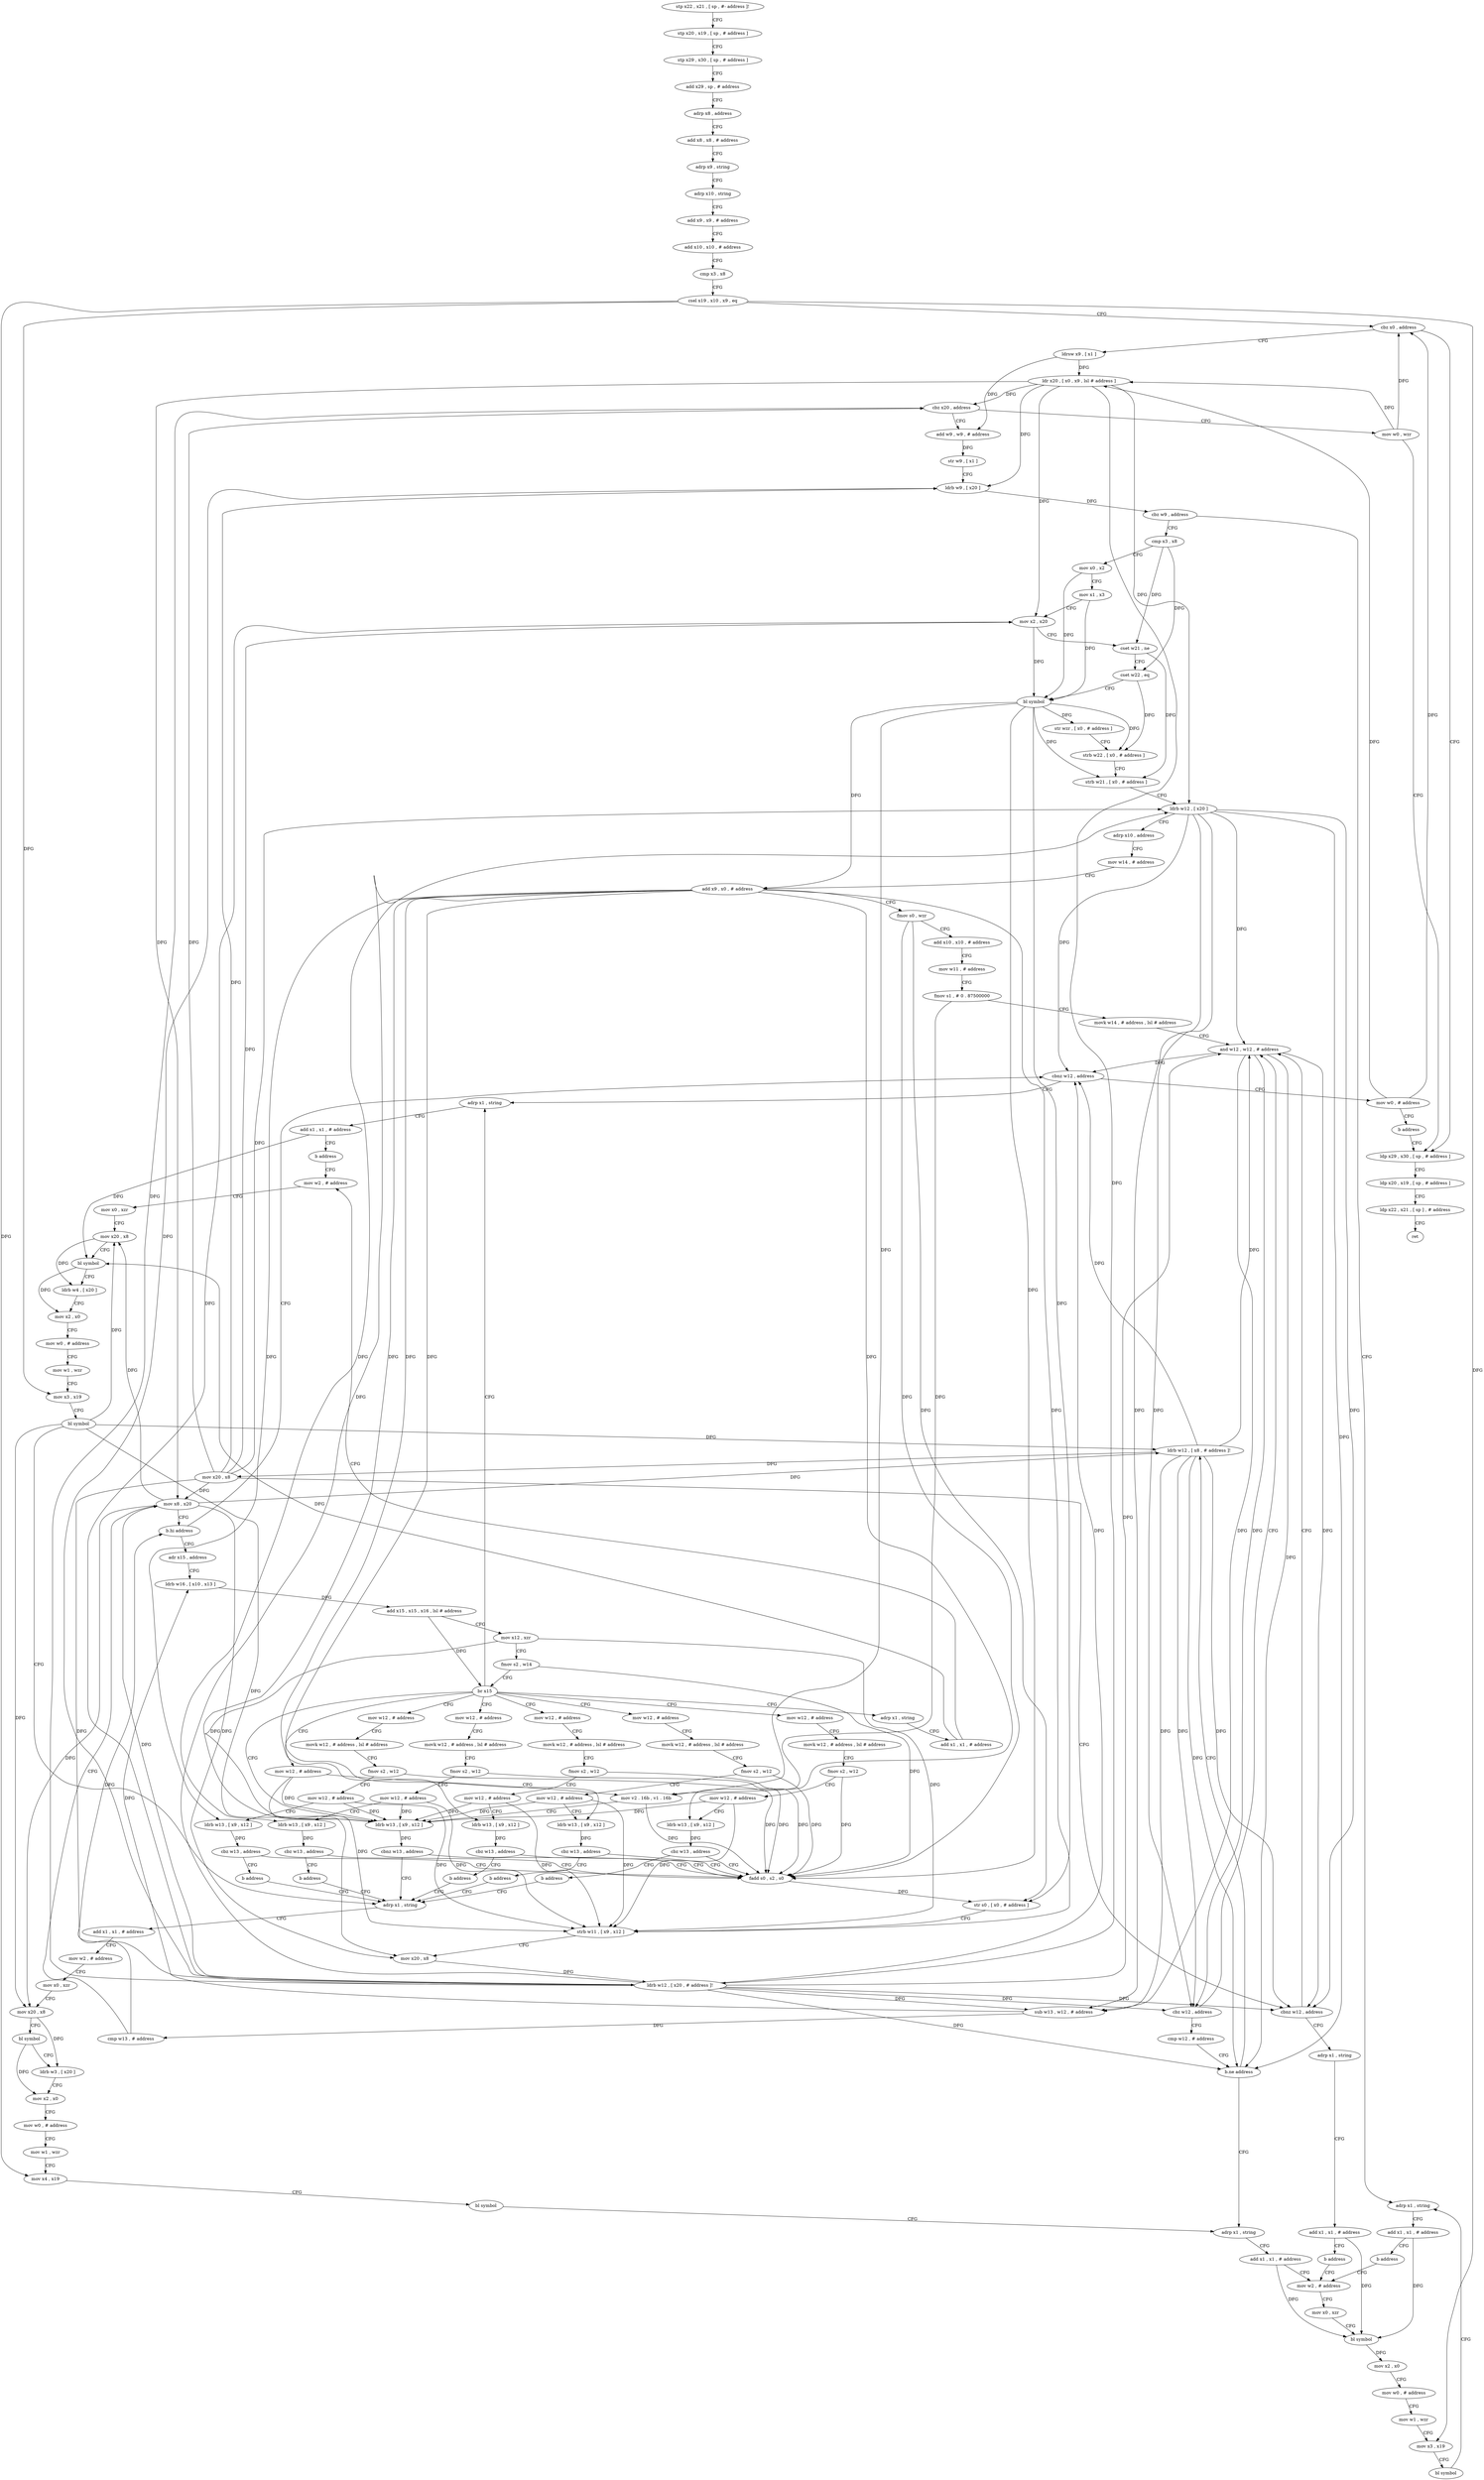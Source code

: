 digraph "func" {
"4257684" [label = "stp x22 , x21 , [ sp , #- address ]!" ]
"4257688" [label = "stp x20 , x19 , [ sp , # address ]" ]
"4257692" [label = "stp x29 , x30 , [ sp , # address ]" ]
"4257696" [label = "add x29 , sp , # address" ]
"4257700" [label = "adrp x8 , address" ]
"4257704" [label = "add x8 , x8 , # address" ]
"4257708" [label = "adrp x9 , string" ]
"4257712" [label = "adrp x10 , string" ]
"4257716" [label = "add x9 , x9 , # address" ]
"4257720" [label = "add x10 , x10 , # address" ]
"4257724" [label = "cmp x3 , x8" ]
"4257728" [label = "csel x19 , x10 , x9 , eq" ]
"4257732" [label = "cbz x0 , address" ]
"4258112" [label = "ldp x29 , x30 , [ sp , # address ]" ]
"4257736" [label = "ldrsw x9 , [ x1 ]" ]
"4258116" [label = "ldp x20 , x19 , [ sp , # address ]" ]
"4258120" [label = "ldp x22 , x21 , [ sp ] , # address" ]
"4258124" [label = "ret" ]
"4257740" [label = "ldr x20 , [ x0 , x9 , lsl # address ]" ]
"4257744" [label = "cbz x20 , address" ]
"4258108" [label = "mov w0 , wzr" ]
"4257748" [label = "add w9 , w9 , # address" ]
"4257752" [label = "str w9 , [ x1 ]" ]
"4257756" [label = "ldrb w9 , [ x20 ]" ]
"4257760" [label = "cbz w9 , address" ]
"4258276" [label = "adrp x1 , string" ]
"4257764" [label = "cmp x3 , x8" ]
"4258280" [label = "add x1 , x1 , # address" ]
"4258284" [label = "b address" ]
"4258244" [label = "mov w2 , # address" ]
"4257768" [label = "mov x0 , x2" ]
"4257772" [label = "mov x1 , x3" ]
"4257776" [label = "mov x2 , x20" ]
"4257780" [label = "cset w21 , ne" ]
"4257784" [label = "cset w22 , eq" ]
"4257788" [label = "bl symbol" ]
"4257792" [label = "str wzr , [ x0 , # address ]" ]
"4257796" [label = "strb w22 , [ x0 , # address ]" ]
"4257800" [label = "strb w21 , [ x0 , # address ]" ]
"4257804" [label = "ldrb w12 , [ x20 ]" ]
"4257808" [label = "adrp x10 , address" ]
"4257812" [label = "mov w14 , # address" ]
"4257816" [label = "add x9 , x0 , # address" ]
"4257820" [label = "fmov s0 , wzr" ]
"4257824" [label = "add x10 , x10 , # address" ]
"4257828" [label = "mov w11 , # address" ]
"4257832" [label = "fmov s1 , # 0 . 87500000" ]
"4257836" [label = "movk w14 , # address , lsl # address" ]
"4257840" [label = "and w12 , w12 , # address" ]
"4258248" [label = "mov x0 , xzr" ]
"4258252" [label = "bl symbol" ]
"4258256" [label = "mov x2 , x0" ]
"4258260" [label = "mov w0 , # address" ]
"4258264" [label = "mov w1 , wzr" ]
"4258268" [label = "mov x3 , x19" ]
"4258272" [label = "bl symbol" ]
"4258096" [label = "cbnz w12 , address" ]
"4258128" [label = "adrp x1 , string" ]
"4258100" [label = "mov w0 , # address" ]
"4257860" [label = "adr x15 , address" ]
"4257864" [label = "ldrb w16 , [ x10 , x13 ]" ]
"4257868" [label = "add x15 , x15 , x16 , lsl # address" ]
"4257872" [label = "mov x12 , xzr" ]
"4257876" [label = "fmov s2 , w14" ]
"4257880" [label = "br x15" ]
"4257884" [label = "mov w12 , # address" ]
"4257912" [label = "mov w12 , # address" ]
"4257940" [label = "mov w12 , # address" ]
"4257968" [label = "mov w12 , # address" ]
"4257996" [label = "mov w12 , # address" ]
"4258024" [label = "mov w12 , # address" ]
"4258032" [label = "ldrb w13 , [ x9 , x12 ]" ]
"4258140" [label = "adrp x1 , string" ]
"4258132" [label = "add x1 , x1 , # address" ]
"4258136" [label = "b address" ]
"4258148" [label = "mov w2 , # address" ]
"4258104" [label = "b address" ]
"4257888" [label = "movk w12 , # address , lsl # address" ]
"4257892" [label = "fmov s2 , w12" ]
"4257896" [label = "mov w12 , # address" ]
"4257900" [label = "ldrb w13 , [ x9 , x12 ]" ]
"4257904" [label = "cbz w13 , address" ]
"4258040" [label = "fadd s0 , s2 , s0" ]
"4257908" [label = "b address" ]
"4257916" [label = "movk w12 , # address , lsl # address" ]
"4257920" [label = "fmov s2 , w12" ]
"4257924" [label = "mov w12 , # address" ]
"4257928" [label = "ldrb w13 , [ x9 , x12 ]" ]
"4257932" [label = "cbz w13 , address" ]
"4257936" [label = "b address" ]
"4257944" [label = "movk w12 , # address , lsl # address" ]
"4257948" [label = "fmov s2 , w12" ]
"4257952" [label = "mov w12 , # address" ]
"4257956" [label = "ldrb w13 , [ x9 , x12 ]" ]
"4257960" [label = "cbz w13 , address" ]
"4257964" [label = "b address" ]
"4257972" [label = "movk w12 , # address , lsl # address" ]
"4257976" [label = "fmov s2 , w12" ]
"4257980" [label = "mov w12 , # address" ]
"4257984" [label = "ldrb w13 , [ x9 , x12 ]" ]
"4257988" [label = "cbz w13 , address" ]
"4257992" [label = "b address" ]
"4258000" [label = "movk w12 , # address , lsl # address" ]
"4258004" [label = "fmov s2 , w12" ]
"4258008" [label = "mov w12 , # address" ]
"4258012" [label = "ldrb w13 , [ x9 , x12 ]" ]
"4258016" [label = "cbz w13 , address" ]
"4258020" [label = "b address" ]
"4258028" [label = "mov v2 . 16b , v1 . 16b" ]
"4258036" [label = "cbnz w13 , address" ]
"4258188" [label = "adrp x1 , string" ]
"4258144" [label = "add x1 , x1 , # address" ]
"4258152" [label = "mov x0 , xzr" ]
"4258156" [label = "mov x20 , x8" ]
"4258160" [label = "bl symbol" ]
"4258164" [label = "ldrb w4 , [ x20 ]" ]
"4258168" [label = "mov x2 , x0" ]
"4258172" [label = "mov w0 , # address" ]
"4258176" [label = "mov w1 , wzr" ]
"4258180" [label = "mov x3 , x19" ]
"4258184" [label = "bl symbol" ]
"4258044" [label = "str s0 , [ x0 , # address ]" ]
"4258048" [label = "strb w11 , [ x9 , x12 ]" ]
"4258052" [label = "mov x20 , x8" ]
"4258056" [label = "ldrb w12 , [ x20 , # address ]!" ]
"4258060" [label = "cbz w12 , address" ]
"4258064" [label = "cmp w12 , # address" ]
"4258192" [label = "add x1 , x1 , # address" ]
"4258196" [label = "mov w2 , # address" ]
"4258200" [label = "mov x0 , xzr" ]
"4258204" [label = "mov x20 , x8" ]
"4258208" [label = "bl symbol" ]
"4258212" [label = "ldrb w3 , [ x20 ]" ]
"4258216" [label = "mov x2 , x0" ]
"4258220" [label = "mov w0 , # address" ]
"4258224" [label = "mov w1 , wzr" ]
"4258228" [label = "mov x4 , x19" ]
"4258232" [label = "bl symbol" ]
"4258236" [label = "adrp x1 , string" ]
"4257844" [label = "sub w13 , w12 , # address" ]
"4257848" [label = "cmp w13 , # address" ]
"4257852" [label = "mov x8 , x20" ]
"4257856" [label = "b.hi address" ]
"4258068" [label = "b.ne address" ]
"4258072" [label = "ldrb w12 , [ x8 , # address ]!" ]
"4258240" [label = "add x1 , x1 , # address" ]
"4258076" [label = "mov x20 , x8" ]
"4258080" [label = "cbnz w12 , address" ]
"4258084" [label = "adrp x1 , string" ]
"4258088" [label = "add x1 , x1 , # address" ]
"4258092" [label = "b address" ]
"4257684" -> "4257688" [ label = "CFG" ]
"4257688" -> "4257692" [ label = "CFG" ]
"4257692" -> "4257696" [ label = "CFG" ]
"4257696" -> "4257700" [ label = "CFG" ]
"4257700" -> "4257704" [ label = "CFG" ]
"4257704" -> "4257708" [ label = "CFG" ]
"4257708" -> "4257712" [ label = "CFG" ]
"4257712" -> "4257716" [ label = "CFG" ]
"4257716" -> "4257720" [ label = "CFG" ]
"4257720" -> "4257724" [ label = "CFG" ]
"4257724" -> "4257728" [ label = "CFG" ]
"4257728" -> "4257732" [ label = "CFG" ]
"4257728" -> "4258268" [ label = "DFG" ]
"4257728" -> "4258180" [ label = "DFG" ]
"4257728" -> "4258228" [ label = "DFG" ]
"4257732" -> "4258112" [ label = "CFG" ]
"4257732" -> "4257736" [ label = "CFG" ]
"4258112" -> "4258116" [ label = "CFG" ]
"4257736" -> "4257740" [ label = "DFG" ]
"4257736" -> "4257748" [ label = "DFG" ]
"4258116" -> "4258120" [ label = "CFG" ]
"4258120" -> "4258124" [ label = "CFG" ]
"4257740" -> "4257744" [ label = "DFG" ]
"4257740" -> "4257756" [ label = "DFG" ]
"4257740" -> "4257776" [ label = "DFG" ]
"4257740" -> "4257804" [ label = "DFG" ]
"4257740" -> "4257852" [ label = "DFG" ]
"4257740" -> "4258056" [ label = "DFG" ]
"4257744" -> "4258108" [ label = "CFG" ]
"4257744" -> "4257748" [ label = "CFG" ]
"4258108" -> "4258112" [ label = "CFG" ]
"4258108" -> "4257732" [ label = "DFG" ]
"4258108" -> "4257740" [ label = "DFG" ]
"4257748" -> "4257752" [ label = "DFG" ]
"4257752" -> "4257756" [ label = "CFG" ]
"4257756" -> "4257760" [ label = "DFG" ]
"4257760" -> "4258276" [ label = "CFG" ]
"4257760" -> "4257764" [ label = "CFG" ]
"4258276" -> "4258280" [ label = "CFG" ]
"4257764" -> "4257768" [ label = "CFG" ]
"4257764" -> "4257780" [ label = "DFG" ]
"4257764" -> "4257784" [ label = "DFG" ]
"4258280" -> "4258284" [ label = "CFG" ]
"4258280" -> "4258252" [ label = "DFG" ]
"4258284" -> "4258244" [ label = "CFG" ]
"4258244" -> "4258248" [ label = "CFG" ]
"4257768" -> "4257772" [ label = "CFG" ]
"4257768" -> "4257788" [ label = "DFG" ]
"4257772" -> "4257776" [ label = "CFG" ]
"4257772" -> "4257788" [ label = "DFG" ]
"4257776" -> "4257780" [ label = "CFG" ]
"4257776" -> "4257788" [ label = "DFG" ]
"4257780" -> "4257784" [ label = "CFG" ]
"4257780" -> "4257800" [ label = "DFG" ]
"4257784" -> "4257788" [ label = "CFG" ]
"4257784" -> "4257796" [ label = "DFG" ]
"4257788" -> "4257792" [ label = "DFG" ]
"4257788" -> "4257796" [ label = "DFG" ]
"4257788" -> "4257800" [ label = "DFG" ]
"4257788" -> "4257816" [ label = "DFG" ]
"4257788" -> "4258044" [ label = "DFG" ]
"4257788" -> "4258040" [ label = "DFG" ]
"4257788" -> "4258028" [ label = "DFG" ]
"4257792" -> "4257796" [ label = "CFG" ]
"4257796" -> "4257800" [ label = "CFG" ]
"4257800" -> "4257804" [ label = "CFG" ]
"4257804" -> "4257808" [ label = "CFG" ]
"4257804" -> "4257840" [ label = "DFG" ]
"4257804" -> "4257844" [ label = "DFG" ]
"4257804" -> "4258096" [ label = "DFG" ]
"4257804" -> "4258060" [ label = "DFG" ]
"4257804" -> "4258068" [ label = "DFG" ]
"4257804" -> "4258080" [ label = "DFG" ]
"4257808" -> "4257812" [ label = "CFG" ]
"4257812" -> "4257816" [ label = "CFG" ]
"4257816" -> "4257820" [ label = "CFG" ]
"4257816" -> "4257900" [ label = "DFG" ]
"4257816" -> "4257928" [ label = "DFG" ]
"4257816" -> "4257956" [ label = "DFG" ]
"4257816" -> "4257984" [ label = "DFG" ]
"4257816" -> "4258012" [ label = "DFG" ]
"4257816" -> "4258032" [ label = "DFG" ]
"4257816" -> "4258048" [ label = "DFG" ]
"4257820" -> "4257824" [ label = "CFG" ]
"4257820" -> "4258040" [ label = "DFG" ]
"4257820" -> "4258044" [ label = "DFG" ]
"4257824" -> "4257828" [ label = "CFG" ]
"4257828" -> "4257832" [ label = "CFG" ]
"4257832" -> "4257836" [ label = "CFG" ]
"4257832" -> "4258028" [ label = "DFG" ]
"4257836" -> "4257840" [ label = "CFG" ]
"4257840" -> "4257844" [ label = "DFG" ]
"4257840" -> "4258096" [ label = "DFG" ]
"4257840" -> "4258060" [ label = "DFG" ]
"4257840" -> "4258068" [ label = "DFG" ]
"4257840" -> "4258080" [ label = "DFG" ]
"4258248" -> "4258252" [ label = "CFG" ]
"4258252" -> "4258256" [ label = "DFG" ]
"4258256" -> "4258260" [ label = "CFG" ]
"4258260" -> "4258264" [ label = "CFG" ]
"4258264" -> "4258268" [ label = "CFG" ]
"4258268" -> "4258272" [ label = "CFG" ]
"4258272" -> "4258276" [ label = "CFG" ]
"4258096" -> "4258128" [ label = "CFG" ]
"4258096" -> "4258100" [ label = "CFG" ]
"4258128" -> "4258132" [ label = "CFG" ]
"4258100" -> "4258104" [ label = "CFG" ]
"4258100" -> "4257732" [ label = "DFG" ]
"4258100" -> "4257740" [ label = "DFG" ]
"4257860" -> "4257864" [ label = "CFG" ]
"4257864" -> "4257868" [ label = "DFG" ]
"4257868" -> "4257872" [ label = "CFG" ]
"4257868" -> "4257880" [ label = "DFG" ]
"4257872" -> "4257876" [ label = "CFG" ]
"4257872" -> "4258032" [ label = "DFG" ]
"4257872" -> "4258048" [ label = "DFG" ]
"4257876" -> "4257880" [ label = "CFG" ]
"4257876" -> "4258040" [ label = "DFG" ]
"4257880" -> "4257884" [ label = "CFG" ]
"4257880" -> "4257912" [ label = "CFG" ]
"4257880" -> "4257940" [ label = "CFG" ]
"4257880" -> "4257968" [ label = "CFG" ]
"4257880" -> "4257996" [ label = "CFG" ]
"4257880" -> "4258024" [ label = "CFG" ]
"4257880" -> "4258032" [ label = "CFG" ]
"4257880" -> "4258128" [ label = "CFG" ]
"4257880" -> "4258140" [ label = "CFG" ]
"4257884" -> "4257888" [ label = "CFG" ]
"4257912" -> "4257916" [ label = "CFG" ]
"4257940" -> "4257944" [ label = "CFG" ]
"4257968" -> "4257972" [ label = "CFG" ]
"4257996" -> "4258000" [ label = "CFG" ]
"4258024" -> "4258028" [ label = "CFG" ]
"4258024" -> "4258032" [ label = "DFG" ]
"4258024" -> "4258048" [ label = "DFG" ]
"4258032" -> "4258036" [ label = "DFG" ]
"4258140" -> "4258144" [ label = "CFG" ]
"4258132" -> "4258136" [ label = "CFG" ]
"4258132" -> "4258160" [ label = "DFG" ]
"4258136" -> "4258148" [ label = "CFG" ]
"4258148" -> "4258152" [ label = "CFG" ]
"4258104" -> "4258112" [ label = "CFG" ]
"4257888" -> "4257892" [ label = "CFG" ]
"4257892" -> "4257896" [ label = "CFG" ]
"4257892" -> "4258040" [ label = "DFG" ]
"4257896" -> "4257900" [ label = "CFG" ]
"4257896" -> "4258032" [ label = "DFG" ]
"4257896" -> "4258048" [ label = "DFG" ]
"4257900" -> "4257904" [ label = "DFG" ]
"4257904" -> "4258040" [ label = "CFG" ]
"4257904" -> "4257908" [ label = "CFG" ]
"4258040" -> "4258044" [ label = "DFG" ]
"4257908" -> "4258188" [ label = "CFG" ]
"4257916" -> "4257920" [ label = "CFG" ]
"4257920" -> "4257924" [ label = "CFG" ]
"4257920" -> "4258040" [ label = "DFG" ]
"4257924" -> "4257928" [ label = "CFG" ]
"4257924" -> "4258032" [ label = "DFG" ]
"4257924" -> "4258048" [ label = "DFG" ]
"4257928" -> "4257932" [ label = "DFG" ]
"4257932" -> "4258040" [ label = "CFG" ]
"4257932" -> "4257936" [ label = "CFG" ]
"4257936" -> "4258188" [ label = "CFG" ]
"4257944" -> "4257948" [ label = "CFG" ]
"4257948" -> "4257952" [ label = "CFG" ]
"4257948" -> "4258040" [ label = "DFG" ]
"4257952" -> "4257956" [ label = "CFG" ]
"4257952" -> "4258032" [ label = "DFG" ]
"4257952" -> "4258048" [ label = "DFG" ]
"4257956" -> "4257960" [ label = "DFG" ]
"4257960" -> "4258040" [ label = "CFG" ]
"4257960" -> "4257964" [ label = "CFG" ]
"4257964" -> "4258188" [ label = "CFG" ]
"4257972" -> "4257976" [ label = "CFG" ]
"4257976" -> "4257980" [ label = "CFG" ]
"4257976" -> "4258040" [ label = "DFG" ]
"4257980" -> "4257984" [ label = "CFG" ]
"4257980" -> "4258032" [ label = "DFG" ]
"4257980" -> "4258048" [ label = "DFG" ]
"4257984" -> "4257988" [ label = "DFG" ]
"4257988" -> "4258040" [ label = "CFG" ]
"4257988" -> "4257992" [ label = "CFG" ]
"4257992" -> "4258188" [ label = "CFG" ]
"4258000" -> "4258004" [ label = "CFG" ]
"4258004" -> "4258008" [ label = "CFG" ]
"4258004" -> "4258040" [ label = "DFG" ]
"4258008" -> "4258012" [ label = "CFG" ]
"4258008" -> "4258032" [ label = "DFG" ]
"4258008" -> "4258048" [ label = "DFG" ]
"4258012" -> "4258016" [ label = "DFG" ]
"4258016" -> "4258040" [ label = "CFG" ]
"4258016" -> "4258020" [ label = "CFG" ]
"4258020" -> "4258188" [ label = "CFG" ]
"4258028" -> "4258032" [ label = "CFG" ]
"4258028" -> "4258040" [ label = "DFG" ]
"4258036" -> "4258188" [ label = "CFG" ]
"4258036" -> "4258040" [ label = "CFG" ]
"4258188" -> "4258192" [ label = "CFG" ]
"4258144" -> "4258148" [ label = "CFG" ]
"4258144" -> "4258160" [ label = "DFG" ]
"4258152" -> "4258156" [ label = "CFG" ]
"4258156" -> "4258160" [ label = "CFG" ]
"4258156" -> "4258164" [ label = "DFG" ]
"4258160" -> "4258164" [ label = "CFG" ]
"4258160" -> "4258168" [ label = "DFG" ]
"4258164" -> "4258168" [ label = "CFG" ]
"4258168" -> "4258172" [ label = "CFG" ]
"4258172" -> "4258176" [ label = "CFG" ]
"4258176" -> "4258180" [ label = "CFG" ]
"4258180" -> "4258184" [ label = "CFG" ]
"4258184" -> "4258188" [ label = "CFG" ]
"4258184" -> "4258156" [ label = "DFG" ]
"4258184" -> "4258052" [ label = "DFG" ]
"4258184" -> "4258204" [ label = "DFG" ]
"4258184" -> "4258072" [ label = "DFG" ]
"4258044" -> "4258048" [ label = "CFG" ]
"4258048" -> "4258052" [ label = "CFG" ]
"4258052" -> "4258056" [ label = "DFG" ]
"4258056" -> "4258060" [ label = "DFG" ]
"4258056" -> "4257744" [ label = "DFG" ]
"4258056" -> "4257756" [ label = "DFG" ]
"4258056" -> "4257776" [ label = "DFG" ]
"4258056" -> "4257804" [ label = "DFG" ]
"4258056" -> "4257840" [ label = "DFG" ]
"4258056" -> "4257844" [ label = "DFG" ]
"4258056" -> "4257852" [ label = "DFG" ]
"4258056" -> "4258096" [ label = "DFG" ]
"4258056" -> "4258068" [ label = "DFG" ]
"4258056" -> "4258080" [ label = "DFG" ]
"4258060" -> "4257840" [ label = "CFG" ]
"4258060" -> "4258064" [ label = "CFG" ]
"4258064" -> "4258068" [ label = "CFG" ]
"4258192" -> "4258196" [ label = "CFG" ]
"4258196" -> "4258200" [ label = "CFG" ]
"4258200" -> "4258204" [ label = "CFG" ]
"4258204" -> "4258208" [ label = "CFG" ]
"4258204" -> "4258212" [ label = "DFG" ]
"4258208" -> "4258212" [ label = "CFG" ]
"4258208" -> "4258216" [ label = "DFG" ]
"4258212" -> "4258216" [ label = "CFG" ]
"4258216" -> "4258220" [ label = "CFG" ]
"4258220" -> "4258224" [ label = "CFG" ]
"4258224" -> "4258228" [ label = "CFG" ]
"4258228" -> "4258232" [ label = "CFG" ]
"4258232" -> "4258236" [ label = "CFG" ]
"4258236" -> "4258240" [ label = "CFG" ]
"4257844" -> "4257848" [ label = "DFG" ]
"4257844" -> "4257864" [ label = "DFG" ]
"4257848" -> "4257852" [ label = "CFG" ]
"4257848" -> "4257856" [ label = "DFG" ]
"4257852" -> "4257856" [ label = "CFG" ]
"4257852" -> "4258156" [ label = "DFG" ]
"4257852" -> "4258052" [ label = "DFG" ]
"4257852" -> "4258204" [ label = "DFG" ]
"4257852" -> "4258072" [ label = "DFG" ]
"4257856" -> "4258096" [ label = "CFG" ]
"4257856" -> "4257860" [ label = "CFG" ]
"4258068" -> "4258236" [ label = "CFG" ]
"4258068" -> "4258072" [ label = "CFG" ]
"4258072" -> "4258076" [ label = "DFG" ]
"4258072" -> "4257840" [ label = "DFG" ]
"4258072" -> "4257844" [ label = "DFG" ]
"4258072" -> "4258096" [ label = "DFG" ]
"4258072" -> "4258060" [ label = "DFG" ]
"4258072" -> "4258068" [ label = "DFG" ]
"4258072" -> "4258080" [ label = "DFG" ]
"4258240" -> "4258244" [ label = "CFG" ]
"4258240" -> "4258252" [ label = "DFG" ]
"4258076" -> "4258080" [ label = "CFG" ]
"4258076" -> "4257744" [ label = "DFG" ]
"4258076" -> "4257756" [ label = "DFG" ]
"4258076" -> "4257776" [ label = "DFG" ]
"4258076" -> "4257804" [ label = "DFG" ]
"4258076" -> "4257852" [ label = "DFG" ]
"4258076" -> "4258056" [ label = "DFG" ]
"4258080" -> "4257840" [ label = "CFG" ]
"4258080" -> "4258084" [ label = "CFG" ]
"4258084" -> "4258088" [ label = "CFG" ]
"4258088" -> "4258092" [ label = "CFG" ]
"4258088" -> "4258252" [ label = "DFG" ]
"4258092" -> "4258244" [ label = "CFG" ]
}

